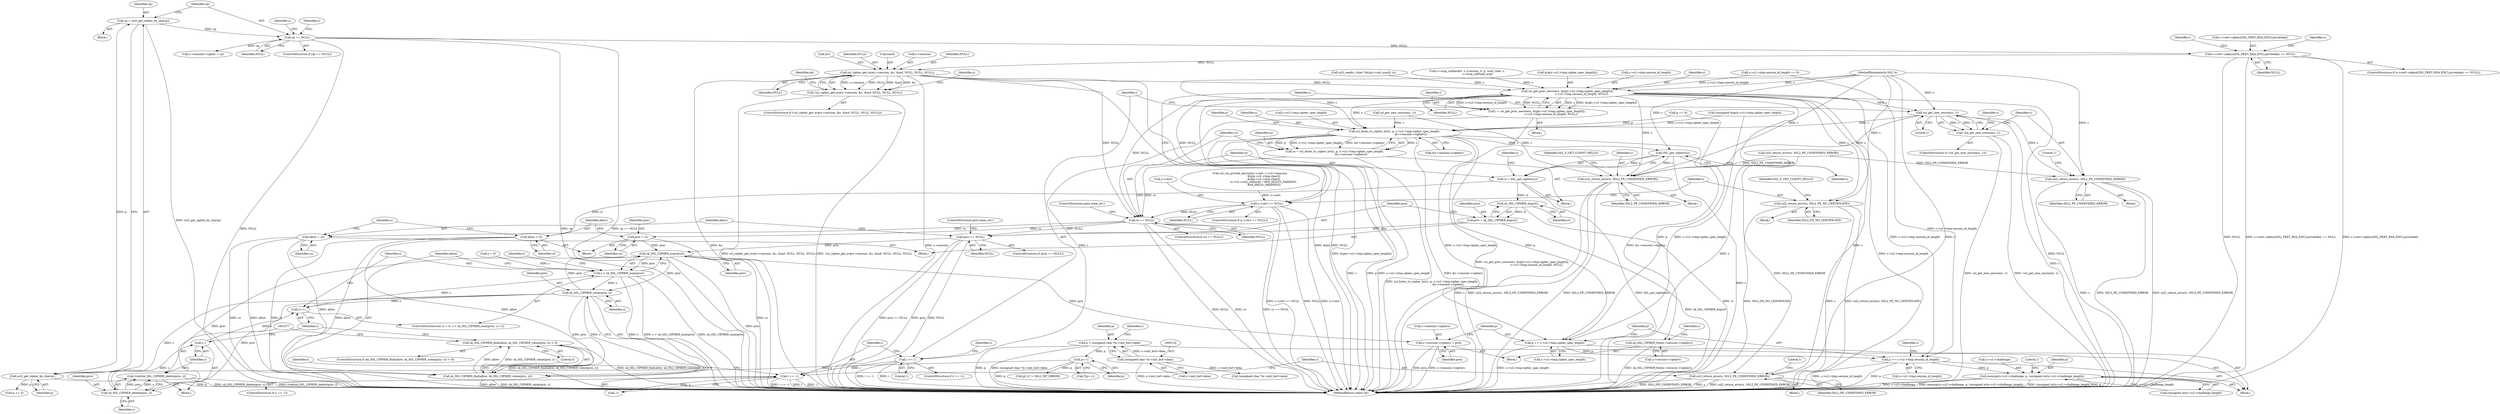 digraph "0_openssl_86f8fb0e344d62454f8daf3e15236b2b59210756_0@array" {
"1000445" [label="(Call,s->cert->pkeys[SSL_PKEY_RSA_ENC].privatekey == NULL)"];
"1000213" [label="(Call,cp == NULL)"];
"1000208" [label="(Call,cp = ssl2_get_cipher_by_char(p))"];
"1000210" [label="(Call,ssl2_get_cipher_by_char(p))"];
"1000183" [label="(Call,p++)"];
"1000129" [label="(Call,p = (unsigned char *)s->init_buf->data)"];
"1000131" [label="(Call,(unsigned char *)s->init_buf->data)"];
"1000526" [label="(Call,ssl_cipher_get_evp(s->session, &c, &md, NULL, NULL, NULL))"];
"1000525" [label="(Call,!ssl_cipher_get_evp(s->session, &c, &md, NULL, NULL, NULL))"];
"1000923" [label="(Call,ssl_get_prev_session(s, &(p[s->s2->tmp.cipher_spec_length]),\n                                 s->s2->tmp.session_id_length, NULL))"];
"1000921" [label="(Call,i = ssl_get_prev_session(s, &(p[s->s2->tmp.cipher_spec_length]),\n                                 s->s2->tmp.session_id_length, NULL))"];
"1000944" [label="(Call,i == 1)"];
"1000955" [label="(Call,i == -1)"];
"1000960" [label="(Call,ssl2_return_error(s, SSL2_PE_UNDEFINED_ERROR))"];
"1000969" [label="(Call,s->cert == NULL)"];
"1001021" [label="(Call,cs == NULL)"];
"1001041" [label="(Call,prio == NULL)"];
"1001062" [label="(Call,sk_SSL_CIPHER_num(prio))"];
"1001060" [label="(Call,z < sk_SSL_CIPHER_num(prio))"];
"1001071" [label="(Call,sk_SSL_CIPHER_value(prio, z))"];
"1001064" [label="(Call,z++)"];
"1001069" [label="(Call,sk_SSL_CIPHER_find(allow, sk_SSL_CIPHER_value(prio, z)))"];
"1001068" [label="(Call,sk_SSL_CIPHER_find(allow, sk_SSL_CIPHER_value(prio, z)) < 0)"];
"1001078" [label="(Call,sk_SSL_CIPHER_delete(prio, z))"];
"1001076" [label="(Call,(void)sk_SSL_CIPHER_delete(prio, z))"];
"1001081" [label="(Call,z--)"];
"1001096" [label="(Call,s->session->ciphers = prio)"];
"1001045" [label="(Call,allow = cs)"];
"1001050" [label="(Call,prio = cs)"];
"1000975" [label="(Call,ssl2_return_error(s, SSL2_PE_NO_CERTIFICATE))"];
"1000986" [label="(Call,ssl_get_new_session(s, 1))"];
"1000985" [label="(Call,!ssl_get_new_session(s, 1))"];
"1000990" [label="(Call,ssl2_return_error(s, SSL2_PE_UNDEFINED_ERROR))"];
"1001004" [label="(Call,ssl_bytes_to_cipher_list(s, p, s->s2->tmp.cipher_spec_length,\n                                      &s->session->ciphers))"];
"1001002" [label="(Call,cs = ssl_bytes_to_cipher_list(s, p, s->s2->tmp.cipher_spec_length,\n                                      &s->session->ciphers))"];
"1001027" [label="(Call,SSL_get_ciphers(s))"];
"1001025" [label="(Call,cl = SSL_get_ciphers(s))"];
"1001038" [label="(Call,sk_SSL_CIPHER_dup(cl))"];
"1001036" [label="(Call,prio = sk_SSL_CIPHER_dup(cl))"];
"1001053" [label="(Call,allow = cl)"];
"1001135" [label="(Call,ssl2_return_error(s, SSL2_PE_UNDEFINED_ERROR))"];
"1001090" [label="(Call,sk_SSL_CIPHER_free(s->session->ciphers))"];
"1001103" [label="(Call,p += s->s2->tmp.cipher_spec_length)"];
"1001112" [label="(Call,p += s->s2->tmp.session_id_length)"];
"1001144" [label="(Call,memcpy(s->s2->challenge, p, (unsigned int)s->s2->challenge_length))"];
"1001071" [label="(Call,sk_SSL_CIPHER_value(prio, z))"];
"1000233" [label="(Call,p += 3)"];
"1000129" [label="(Call,p = (unsigned char *)s->init_buf->data)"];
"1000458" [label="(Identifier,s)"];
"1001053" [label="(Call,allow = cl)"];
"1001067" [label="(ControlStructure,if (sk_SSL_CIPHER_find(allow, sk_SSL_CIPHER_value(prio, z)) < 0))"];
"1000467" [label="(Identifier,i)"];
"1001052" [label="(Identifier,cs)"];
"1001024" [label="(ControlStructure,goto mem_err;)"];
"1000969" [label="(Call,s->cert == NULL)"];
"1001097" [label="(Call,s->session->ciphers)"];
"1000921" [label="(Call,i = ssl_get_prev_session(s, &(p[s->s2->tmp.cipher_spec_length]),\n                                 s->s2->tmp.session_id_length, NULL))"];
"1000117" [label="(MethodParameterIn,SSL *s)"];
"1000992" [label="(Identifier,SSL2_PE_UNDEFINED_ERROR)"];
"1001112" [label="(Call,p += s->s2->tmp.session_id_length)"];
"1001061" [label="(Identifier,z)"];
"1001005" [label="(Identifier,s)"];
"1001090" [label="(Call,sk_SSL_CIPHER_free(s->session->ciphers))"];
"1000935" [label="(Call,s->s2->tmp.session_id_length)"];
"1000975" [label="(Call,ssl2_return_error(s, SSL2_PE_NO_CERTIFICATE))"];
"1000446" [label="(Call,s->cert->pkeys[SSL_PKEY_RSA_ENC].privatekey)"];
"1001007" [label="(Call,s->s2->tmp.cipher_spec_length)"];
"1000954" [label="(ControlStructure,if (i == -1))"];
"1000182" [label="(Call,*(p++))"];
"1000970" [label="(Call,s->cert)"];
"1001056" [label="(ControlStructure,for (z = 0; z < sk_SSL_CIPHER_num(prio); z++))"];
"1001082" [label="(Identifier,z)"];
"1001151" [label="(Call,(unsigned int)s->s2->challenge_length)"];
"1001073" [label="(Identifier,z)"];
"1000527" [label="(Call,s->session)"];
"1000973" [label="(Identifier,NULL)"];
"1001004" [label="(Call,ssl_bytes_to_cipher_list(s, p, s->s2->tmp.cipher_spec_length,\n                                      &s->session->ciphers))"];
"1000985" [label="(Call,!ssl_get_new_session(s, 1))"];
"1000959" [label="(Block,)"];
"1000984" [label="(ControlStructure,if (!ssl_get_new_session(s, 1)))"];
"1000955" [label="(Call,i == -1)"];
"1000977" [label="(Identifier,SSL2_PE_NO_CERTIFICATE)"];
"1001002" [label="(Call,cs = ssl_bytes_to_cipher_list(s, p, s->s2->tmp.cipher_spec_length,\n                                      &s->session->ciphers))"];
"1001089" [label="(Block,)"];
"1001076" [label="(Call,(void)sk_SSL_CIPHER_delete(prio, z))"];
"1001001" [label="(Block,)"];
"1001014" [label="(Call,&s->session->ciphers)"];
"1000944" [label="(Call,i == 1)"];
"1000229" [label="(Identifier,s)"];
"1001065" [label="(Identifier,z)"];
"1000213" [label="(Call,cp == NULL)"];
"1001078" [label="(Call,sk_SSL_CIPHER_delete(prio, z))"];
"1000536" [label="(Identifier,NULL)"];
"1000979" [label="(Identifier,SSL_F_GET_CLIENT_HELLO)"];
"1000212" [label="(ControlStructure,if (cp == NULL))"];
"1000773" [label="(Call,(unsigned long)s->s2->tmp.cipher_spec_length)"];
"1001055" [label="(Identifier,cl)"];
"1001032" [label="(Identifier,s)"];
"1001099" [label="(Identifier,s)"];
"1001049" [label="(Block,)"];
"1000920" [label="(Block,)"];
"1000455" [label="(Identifier,NULL)"];
"1001020" [label="(ControlStructure,if (cs == NULL))"];
"1001003" [label="(Identifier,cs)"];
"1001125" [label="(Identifier,s)"];
"1001026" [label="(Identifier,cl)"];
"1000995" [label="(Literal,1)"];
"1000924" [label="(Identifier,s)"];
"1000211" [label="(Identifier,p)"];
"1001044" [label="(ControlStructure,goto mem_err;)"];
"1001064" [label="(Call,z++)"];
"1001043" [label="(Identifier,NULL)"];
"1001046" [label="(Identifier,allow)"];
"1001025" [label="(Call,cl = SSL_get_ciphers(s))"];
"1000942" [label="(Identifier,NULL)"];
"1001041" [label="(Call,prio == NULL)"];
"1001166" [label="(MethodReturn,static int)"];
"1000922" [label="(Identifier,i)"];
"1001047" [label="(Identifier,cs)"];
"1000468" [label="(Call,ssl_rsa_private_decrypt(s->cert, s->s2->tmp.enc,\n                                &(p[s->s2->tmp.clear]),\n                                &(p[s->s2->tmp.clear]),\n                                (s->s2->ssl2_rollback) ? RSA_SSLV23_PADDING :\n                                RSA_PKCS1_PADDING))"];
"1001038" [label="(Call,sk_SSL_CIPHER_dup(cl))"];
"1000144" [label="(Block,)"];
"1001103" [label="(Call,p += s->s2->tmp.cipher_spec_length)"];
"1001036" [label="(Call,prio = sk_SSL_CIPHER_dup(cl))"];
"1000991" [label="(Identifier,s)"];
"1000226" [label="(Call,s->session->cipher = cp)"];
"1000946" [label="(Literal,1)"];
"1001105" [label="(Call,s->s2->tmp.cipher_spec_length)"];
"1001135" [label="(Call,ssl2_return_error(s, SSL2_PE_UNDEFINED_ERROR))"];
"1000534" [label="(Identifier,NULL)"];
"1001028" [label="(Identifier,s)"];
"1001074" [label="(Literal,0)"];
"1001051" [label="(Identifier,prio)"];
"1000215" [label="(Identifier,NULL)"];
"1000945" [label="(Identifier,i)"];
"1000444" [label="(ControlStructure,if (s->cert->pkeys[SSL_PKEY_RSA_ENC].privatekey == NULL))"];
"1001091" [label="(Call,s->session->ciphers)"];
"1000214" [label="(Identifier,cp)"];
"1000986" [label="(Call,ssl_get_new_session(s, 1))"];
"1000524" [label="(ControlStructure,if (!ssl_cipher_get_evp(s->session, &c, &md, NULL, NULL, NULL)))"];
"1000950" [label="(Identifier,s)"];
"1001050" [label="(Call,prio = cs)"];
"1000824" [label="(Call,ssl2_read(s, (char *)&(p[s->init_num]), n))"];
"1000974" [label="(Block,)"];
"1000960" [label="(Call,ssl2_return_error(s, SSL2_PE_UNDEFINED_ERROR))"];
"1001134" [label="(Block,)"];
"1000130" [label="(Identifier,p)"];
"1000141" [label="(Identifier,s)"];
"1001079" [label="(Identifier,prio)"];
"1000539" [label="(Identifier,s)"];
"1000990" [label="(Call,ssl2_return_error(s, SSL2_PE_UNDEFINED_ERROR))"];
"1001021" [label="(Call,cs == NULL)"];
"1001062" [label="(Call,sk_SSL_CIPHER_num(prio))"];
"1001070" [label="(Identifier,allow)"];
"1000445" [label="(Call,s->cert->pkeys[SSL_PKEY_RSA_ENC].privatekey == NULL)"];
"1000208" [label="(Call,cp = ssl2_get_cipher_by_char(p))"];
"1000183" [label="(Call,p++)"];
"1000976" [label="(Identifier,s)"];
"1001102" [label="(Identifier,prio)"];
"1000210" [label="(Call,ssl2_get_cipher_by_char(p))"];
"1001086" [label="(Identifier,s)"];
"1000988" [label="(Literal,1)"];
"1001150" [label="(Identifier,p)"];
"1000957" [label="(Call,-1)"];
"1001096" [label="(Call,s->session->ciphers = prio)"];
"1000849" [label="(Call,s->msg_callback(0, s->version, 0, p, (size_t)len, s,\n                        s->msg_callback_arg))"];
"1001069" [label="(Call,sk_SSL_CIPHER_find(allow, sk_SSL_CIPHER_value(prio, z)))"];
"1001037" [label="(Identifier,prio)"];
"1001081" [label="(Call,z--)"];
"1001060" [label="(Call,z < sk_SSL_CIPHER_num(prio))"];
"1001063" [label="(Identifier,prio)"];
"1001080" [label="(Identifier,z)"];
"1001006" [label="(Identifier,p)"];
"1000999" [label="(Identifier,s)"];
"1000133" [label="(Call,s->init_buf->data)"];
"1000526" [label="(Call,ssl_cipher_get_evp(s->session, &c, &md, NULL, NULL, NULL))"];
"1000925" [label="(Call,&(p[s->s2->tmp.cipher_spec_length]))"];
"1000989" [label="(Block,)"];
"1000209" [label="(Identifier,cp)"];
"1000943" [label="(ControlStructure,if (i == 1))"];
"1001145" [label="(Call,s->s2->challenge)"];
"1000530" [label="(Call,&c)"];
"1001137" [label="(Identifier,SSL2_PE_UNDEFINED_ERROR)"];
"1000961" [label="(Identifier,s)"];
"1001040" [label="(ControlStructure,if (prio == NULL))"];
"1000897" [label="(Call,s->s2->tmp.session_id_length == 0)"];
"1000987" [label="(Identifier,s)"];
"1001045" [label="(Call,allow = cs)"];
"1000923" [label="(Call,ssl_get_prev_session(s, &(p[s->s2->tmp.cipher_spec_length]),\n                                 s->s2->tmp.session_id_length, NULL))"];
"1000956" [label="(Identifier,i)"];
"1000535" [label="(Identifier,NULL)"];
"1000909" [label="(Call,ssl_get_new_session(s, 1))"];
"1001113" [label="(Identifier,p)"];
"1001114" [label="(Call,s->s2->tmp.session_id_length)"];
"1000525" [label="(Call,!ssl_cipher_get_evp(s->session, &c, &md, NULL, NULL, NULL))"];
"1000965" [label="(Literal,1)"];
"1001023" [label="(Identifier,NULL)"];
"1000657" [label="(Call,ssl2_return_error(s, SSL2_PE_UNDEFINED_ERROR))"];
"1000188" [label="(Call,p[-1] != SSL2_MT_ERROR)"];
"1001027" [label="(Call,SSL_get_ciphers(s))"];
"1000968" [label="(ControlStructure,if (s->cert == NULL))"];
"1000291" [label="(Call,(unsigned char *)s->init_buf->data)"];
"1001039" [label="(Identifier,cl)"];
"1000131" [label="(Call,(unsigned char *)s->init_buf->data)"];
"1001035" [label="(Block,)"];
"1000971" [label="(Identifier,s)"];
"1001144" [label="(Call,memcpy(s->s2->challenge, p, (unsigned int)s->s2->challenge_length))"];
"1001159" [label="(Literal,1)"];
"1001057" [label="(Call,z = 0)"];
"1001139" [label="(Identifier,SSL_F_GET_CLIENT_HELLO)"];
"1001042" [label="(Identifier,prio)"];
"1000962" [label="(Identifier,SSL2_PE_UNDEFINED_ERROR)"];
"1001068" [label="(Call,sk_SSL_CIPHER_find(allow, sk_SSL_CIPHER_value(prio, z)) < 0)"];
"1000118" [label="(Block,)"];
"1000548" [label="(Identifier,ek)"];
"1000863" [label="(Call,p += 9)"];
"1000532" [label="(Call,&md)"];
"1000218" [label="(Identifier,s)"];
"1001075" [label="(Block,)"];
"1001054" [label="(Identifier,allow)"];
"1001136" [label="(Identifier,s)"];
"1001104" [label="(Identifier,p)"];
"1001058" [label="(Identifier,z)"];
"1001022" [label="(Identifier,cs)"];
"1001072" [label="(Identifier,prio)"];
"1000184" [label="(Identifier,p)"];
"1000445" -> "1000444"  [label="AST: "];
"1000445" -> "1000455"  [label="CFG: "];
"1000446" -> "1000445"  [label="AST: "];
"1000455" -> "1000445"  [label="AST: "];
"1000458" -> "1000445"  [label="CFG: "];
"1000467" -> "1000445"  [label="CFG: "];
"1000445" -> "1001166"  [label="DDG: NULL"];
"1000445" -> "1001166"  [label="DDG: s->cert->pkeys[SSL_PKEY_RSA_ENC].privatekey"];
"1000445" -> "1001166"  [label="DDG: s->cert->pkeys[SSL_PKEY_RSA_ENC].privatekey == NULL"];
"1000213" -> "1000445"  [label="DDG: NULL"];
"1000445" -> "1000526"  [label="DDG: NULL"];
"1000213" -> "1000212"  [label="AST: "];
"1000213" -> "1000215"  [label="CFG: "];
"1000214" -> "1000213"  [label="AST: "];
"1000215" -> "1000213"  [label="AST: "];
"1000218" -> "1000213"  [label="CFG: "];
"1000229" -> "1000213"  [label="CFG: "];
"1000213" -> "1001166"  [label="DDG: cp"];
"1000213" -> "1001166"  [label="DDG: cp == NULL"];
"1000213" -> "1001166"  [label="DDG: NULL"];
"1000208" -> "1000213"  [label="DDG: cp"];
"1000213" -> "1000226"  [label="DDG: cp"];
"1000208" -> "1000144"  [label="AST: "];
"1000208" -> "1000210"  [label="CFG: "];
"1000209" -> "1000208"  [label="AST: "];
"1000210" -> "1000208"  [label="AST: "];
"1000214" -> "1000208"  [label="CFG: "];
"1000208" -> "1001166"  [label="DDG: ssl2_get_cipher_by_char(p)"];
"1000210" -> "1000208"  [label="DDG: p"];
"1000210" -> "1000211"  [label="CFG: "];
"1000211" -> "1000210"  [label="AST: "];
"1000210" -> "1001166"  [label="DDG: p"];
"1000183" -> "1000210"  [label="DDG: p"];
"1000210" -> "1000233"  [label="DDG: p"];
"1000183" -> "1000182"  [label="AST: "];
"1000183" -> "1000184"  [label="CFG: "];
"1000184" -> "1000183"  [label="AST: "];
"1000182" -> "1000183"  [label="CFG: "];
"1000183" -> "1001166"  [label="DDG: p"];
"1000129" -> "1000183"  [label="DDG: p"];
"1000183" -> "1000188"  [label="DDG: p"];
"1000129" -> "1000118"  [label="AST: "];
"1000129" -> "1000131"  [label="CFG: "];
"1000130" -> "1000129"  [label="AST: "];
"1000131" -> "1000129"  [label="AST: "];
"1000141" -> "1000129"  [label="CFG: "];
"1000129" -> "1001166"  [label="DDG: p"];
"1000129" -> "1001166"  [label="DDG: (unsigned char *)s->init_buf->data"];
"1000131" -> "1000129"  [label="DDG: s->init_buf->data"];
"1000131" -> "1000133"  [label="CFG: "];
"1000132" -> "1000131"  [label="AST: "];
"1000133" -> "1000131"  [label="AST: "];
"1000131" -> "1001166"  [label="DDG: s->init_buf->data"];
"1000131" -> "1000291"  [label="DDG: s->init_buf->data"];
"1000526" -> "1000525"  [label="AST: "];
"1000526" -> "1000536"  [label="CFG: "];
"1000527" -> "1000526"  [label="AST: "];
"1000530" -> "1000526"  [label="AST: "];
"1000532" -> "1000526"  [label="AST: "];
"1000534" -> "1000526"  [label="AST: "];
"1000535" -> "1000526"  [label="AST: "];
"1000536" -> "1000526"  [label="AST: "];
"1000525" -> "1000526"  [label="CFG: "];
"1000526" -> "1001166"  [label="DDG: NULL"];
"1000526" -> "1001166"  [label="DDG: &c"];
"1000526" -> "1001166"  [label="DDG: s->session"];
"1000526" -> "1001166"  [label="DDG: &md"];
"1000526" -> "1000525"  [label="DDG: s->session"];
"1000526" -> "1000525"  [label="DDG: NULL"];
"1000526" -> "1000525"  [label="DDG: &md"];
"1000526" -> "1000525"  [label="DDG: &c"];
"1000526" -> "1000923"  [label="DDG: NULL"];
"1000526" -> "1001021"  [label="DDG: NULL"];
"1000525" -> "1000524"  [label="AST: "];
"1000539" -> "1000525"  [label="CFG: "];
"1000548" -> "1000525"  [label="CFG: "];
"1000525" -> "1001166"  [label="DDG: !ssl_cipher_get_evp(s->session, &c, &md, NULL, NULL, NULL)"];
"1000525" -> "1001166"  [label="DDG: ssl_cipher_get_evp(s->session, &c, &md, NULL, NULL, NULL)"];
"1000923" -> "1000921"  [label="AST: "];
"1000923" -> "1000942"  [label="CFG: "];
"1000924" -> "1000923"  [label="AST: "];
"1000925" -> "1000923"  [label="AST: "];
"1000935" -> "1000923"  [label="AST: "];
"1000942" -> "1000923"  [label="AST: "];
"1000921" -> "1000923"  [label="CFG: "];
"1000923" -> "1001166"  [label="DDG: s->s2->tmp.session_id_length"];
"1000923" -> "1001166"  [label="DDG: NULL"];
"1000923" -> "1001166"  [label="DDG: &(p[s->s2->tmp.cipher_spec_length])"];
"1000923" -> "1001166"  [label="DDG: s"];
"1000923" -> "1000921"  [label="DDG: s"];
"1000923" -> "1000921"  [label="DDG: &(p[s->s2->tmp.cipher_spec_length])"];
"1000923" -> "1000921"  [label="DDG: s->s2->tmp.session_id_length"];
"1000923" -> "1000921"  [label="DDG: NULL"];
"1000849" -> "1000923"  [label="DDG: s"];
"1000824" -> "1000923"  [label="DDG: s"];
"1000117" -> "1000923"  [label="DDG: s"];
"1000897" -> "1000923"  [label="DDG: s->s2->tmp.session_id_length"];
"1000923" -> "1000960"  [label="DDG: s"];
"1000923" -> "1000969"  [label="DDG: NULL"];
"1000923" -> "1000975"  [label="DDG: s"];
"1000923" -> "1000986"  [label="DDG: s"];
"1000923" -> "1001004"  [label="DDG: s"];
"1000923" -> "1001021"  [label="DDG: NULL"];
"1000923" -> "1001112"  [label="DDG: s->s2->tmp.session_id_length"];
"1000923" -> "1001135"  [label="DDG: s"];
"1000921" -> "1000920"  [label="AST: "];
"1000922" -> "1000921"  [label="AST: "];
"1000945" -> "1000921"  [label="CFG: "];
"1000921" -> "1001166"  [label="DDG: ssl_get_prev_session(s, &(p[s->s2->tmp.cipher_spec_length]),\n                                 s->s2->tmp.session_id_length, NULL)"];
"1000921" -> "1000944"  [label="DDG: i"];
"1000944" -> "1000943"  [label="AST: "];
"1000944" -> "1000946"  [label="CFG: "];
"1000945" -> "1000944"  [label="AST: "];
"1000946" -> "1000944"  [label="AST: "];
"1000950" -> "1000944"  [label="CFG: "];
"1000956" -> "1000944"  [label="CFG: "];
"1000944" -> "1001166"  [label="DDG: i == 1"];
"1000944" -> "1001166"  [label="DDG: i"];
"1000944" -> "1000955"  [label="DDG: i"];
"1000955" -> "1000954"  [label="AST: "];
"1000955" -> "1000957"  [label="CFG: "];
"1000956" -> "1000955"  [label="AST: "];
"1000957" -> "1000955"  [label="AST: "];
"1000961" -> "1000955"  [label="CFG: "];
"1000971" -> "1000955"  [label="CFG: "];
"1000955" -> "1001166"  [label="DDG: -1"];
"1000955" -> "1001166"  [label="DDG: i == -1"];
"1000955" -> "1001166"  [label="DDG: i"];
"1000957" -> "1000955"  [label="DDG: 1"];
"1000960" -> "1000959"  [label="AST: "];
"1000960" -> "1000962"  [label="CFG: "];
"1000961" -> "1000960"  [label="AST: "];
"1000962" -> "1000960"  [label="AST: "];
"1000965" -> "1000960"  [label="CFG: "];
"1000960" -> "1001166"  [label="DDG: SSL2_PE_UNDEFINED_ERROR"];
"1000960" -> "1001166"  [label="DDG: s"];
"1000960" -> "1001166"  [label="DDG: ssl2_return_error(s, SSL2_PE_UNDEFINED_ERROR)"];
"1000117" -> "1000960"  [label="DDG: s"];
"1000657" -> "1000960"  [label="DDG: SSL2_PE_UNDEFINED_ERROR"];
"1000969" -> "1000968"  [label="AST: "];
"1000969" -> "1000973"  [label="CFG: "];
"1000970" -> "1000969"  [label="AST: "];
"1000973" -> "1000969"  [label="AST: "];
"1000976" -> "1000969"  [label="CFG: "];
"1000987" -> "1000969"  [label="CFG: "];
"1000969" -> "1001166"  [label="DDG: s->cert == NULL"];
"1000969" -> "1001166"  [label="DDG: NULL"];
"1000969" -> "1001166"  [label="DDG: s->cert"];
"1000468" -> "1000969"  [label="DDG: s->cert"];
"1000969" -> "1001021"  [label="DDG: NULL"];
"1001021" -> "1001020"  [label="AST: "];
"1001021" -> "1001023"  [label="CFG: "];
"1001022" -> "1001021"  [label="AST: "];
"1001023" -> "1001021"  [label="AST: "];
"1001024" -> "1001021"  [label="CFG: "];
"1001026" -> "1001021"  [label="CFG: "];
"1001021" -> "1001166"  [label="DDG: cs == NULL"];
"1001021" -> "1001166"  [label="DDG: NULL"];
"1001021" -> "1001166"  [label="DDG: cs"];
"1001002" -> "1001021"  [label="DDG: cs"];
"1001021" -> "1001041"  [label="DDG: NULL"];
"1001021" -> "1001045"  [label="DDG: cs"];
"1001021" -> "1001050"  [label="DDG: cs"];
"1001041" -> "1001040"  [label="AST: "];
"1001041" -> "1001043"  [label="CFG: "];
"1001042" -> "1001041"  [label="AST: "];
"1001043" -> "1001041"  [label="AST: "];
"1001044" -> "1001041"  [label="CFG: "];
"1001046" -> "1001041"  [label="CFG: "];
"1001041" -> "1001166"  [label="DDG: prio == NULL"];
"1001041" -> "1001166"  [label="DDG: prio"];
"1001041" -> "1001166"  [label="DDG: NULL"];
"1001036" -> "1001041"  [label="DDG: prio"];
"1001041" -> "1001062"  [label="DDG: prio"];
"1001062" -> "1001060"  [label="AST: "];
"1001062" -> "1001063"  [label="CFG: "];
"1001063" -> "1001062"  [label="AST: "];
"1001060" -> "1001062"  [label="CFG: "];
"1001062" -> "1001166"  [label="DDG: prio"];
"1001062" -> "1001060"  [label="DDG: prio"];
"1001050" -> "1001062"  [label="DDG: prio"];
"1001071" -> "1001062"  [label="DDG: prio"];
"1001078" -> "1001062"  [label="DDG: prio"];
"1001062" -> "1001071"  [label="DDG: prio"];
"1001062" -> "1001096"  [label="DDG: prio"];
"1001060" -> "1001056"  [label="AST: "];
"1001061" -> "1001060"  [label="AST: "];
"1001070" -> "1001060"  [label="CFG: "];
"1001086" -> "1001060"  [label="CFG: "];
"1001060" -> "1001166"  [label="DDG: sk_SSL_CIPHER_num(prio)"];
"1001060" -> "1001166"  [label="DDG: z"];
"1001060" -> "1001166"  [label="DDG: z < sk_SSL_CIPHER_num(prio)"];
"1001057" -> "1001060"  [label="DDG: z"];
"1001064" -> "1001060"  [label="DDG: z"];
"1001060" -> "1001071"  [label="DDG: z"];
"1001071" -> "1001069"  [label="AST: "];
"1001071" -> "1001073"  [label="CFG: "];
"1001072" -> "1001071"  [label="AST: "];
"1001073" -> "1001071"  [label="AST: "];
"1001069" -> "1001071"  [label="CFG: "];
"1001071" -> "1001064"  [label="DDG: z"];
"1001071" -> "1001069"  [label="DDG: prio"];
"1001071" -> "1001069"  [label="DDG: z"];
"1001071" -> "1001078"  [label="DDG: prio"];
"1001071" -> "1001078"  [label="DDG: z"];
"1001064" -> "1001056"  [label="AST: "];
"1001064" -> "1001065"  [label="CFG: "];
"1001065" -> "1001064"  [label="AST: "];
"1001061" -> "1001064"  [label="CFG: "];
"1001081" -> "1001064"  [label="DDG: z"];
"1001069" -> "1001068"  [label="AST: "];
"1001070" -> "1001069"  [label="AST: "];
"1001074" -> "1001069"  [label="CFG: "];
"1001069" -> "1001166"  [label="DDG: allow"];
"1001069" -> "1001166"  [label="DDG: sk_SSL_CIPHER_value(prio, z)"];
"1001069" -> "1001068"  [label="DDG: allow"];
"1001069" -> "1001068"  [label="DDG: sk_SSL_CIPHER_value(prio, z)"];
"1001053" -> "1001069"  [label="DDG: allow"];
"1001045" -> "1001069"  [label="DDG: allow"];
"1001068" -> "1001067"  [label="AST: "];
"1001068" -> "1001074"  [label="CFG: "];
"1001074" -> "1001068"  [label="AST: "];
"1001077" -> "1001068"  [label="CFG: "];
"1001065" -> "1001068"  [label="CFG: "];
"1001068" -> "1001166"  [label="DDG: sk_SSL_CIPHER_find(allow, sk_SSL_CIPHER_value(prio, z))"];
"1001068" -> "1001166"  [label="DDG: sk_SSL_CIPHER_find(allow, sk_SSL_CIPHER_value(prio, z)) < 0"];
"1001078" -> "1001076"  [label="AST: "];
"1001078" -> "1001080"  [label="CFG: "];
"1001079" -> "1001078"  [label="AST: "];
"1001080" -> "1001078"  [label="AST: "];
"1001076" -> "1001078"  [label="CFG: "];
"1001078" -> "1001076"  [label="DDG: prio"];
"1001078" -> "1001076"  [label="DDG: z"];
"1001078" -> "1001081"  [label="DDG: z"];
"1001076" -> "1001075"  [label="AST: "];
"1001077" -> "1001076"  [label="AST: "];
"1001082" -> "1001076"  [label="CFG: "];
"1001076" -> "1001166"  [label="DDG: sk_SSL_CIPHER_delete(prio, z)"];
"1001076" -> "1001166"  [label="DDG: (void)sk_SSL_CIPHER_delete(prio, z)"];
"1001081" -> "1001075"  [label="AST: "];
"1001081" -> "1001082"  [label="CFG: "];
"1001082" -> "1001081"  [label="AST: "];
"1001065" -> "1001081"  [label="CFG: "];
"1001096" -> "1001089"  [label="AST: "];
"1001096" -> "1001102"  [label="CFG: "];
"1001097" -> "1001096"  [label="AST: "];
"1001102" -> "1001096"  [label="AST: "];
"1001104" -> "1001096"  [label="CFG: "];
"1001096" -> "1001166"  [label="DDG: s->session->ciphers"];
"1001096" -> "1001166"  [label="DDG: prio"];
"1001045" -> "1001035"  [label="AST: "];
"1001045" -> "1001047"  [label="CFG: "];
"1001046" -> "1001045"  [label="AST: "];
"1001047" -> "1001045"  [label="AST: "];
"1001058" -> "1001045"  [label="CFG: "];
"1001045" -> "1001166"  [label="DDG: cs"];
"1001045" -> "1001166"  [label="DDG: allow"];
"1001050" -> "1001049"  [label="AST: "];
"1001050" -> "1001052"  [label="CFG: "];
"1001051" -> "1001050"  [label="AST: "];
"1001052" -> "1001050"  [label="AST: "];
"1001054" -> "1001050"  [label="CFG: "];
"1001050" -> "1001166"  [label="DDG: cs"];
"1000975" -> "1000974"  [label="AST: "];
"1000975" -> "1000977"  [label="CFG: "];
"1000976" -> "1000975"  [label="AST: "];
"1000977" -> "1000975"  [label="AST: "];
"1000979" -> "1000975"  [label="CFG: "];
"1000975" -> "1001166"  [label="DDG: ssl2_return_error(s, SSL2_PE_NO_CERTIFICATE)"];
"1000975" -> "1001166"  [label="DDG: SSL2_PE_NO_CERTIFICATE"];
"1000975" -> "1001166"  [label="DDG: s"];
"1000117" -> "1000975"  [label="DDG: s"];
"1000986" -> "1000985"  [label="AST: "];
"1000986" -> "1000988"  [label="CFG: "];
"1000987" -> "1000986"  [label="AST: "];
"1000988" -> "1000986"  [label="AST: "];
"1000985" -> "1000986"  [label="CFG: "];
"1000986" -> "1001166"  [label="DDG: s"];
"1000986" -> "1000985"  [label="DDG: s"];
"1000986" -> "1000985"  [label="DDG: 1"];
"1000117" -> "1000986"  [label="DDG: s"];
"1000986" -> "1000990"  [label="DDG: s"];
"1000986" -> "1001004"  [label="DDG: s"];
"1000986" -> "1001135"  [label="DDG: s"];
"1000985" -> "1000984"  [label="AST: "];
"1000991" -> "1000985"  [label="CFG: "];
"1000999" -> "1000985"  [label="CFG: "];
"1000985" -> "1001166"  [label="DDG: ssl_get_new_session(s, 1)"];
"1000985" -> "1001166"  [label="DDG: !ssl_get_new_session(s, 1)"];
"1000990" -> "1000989"  [label="AST: "];
"1000990" -> "1000992"  [label="CFG: "];
"1000991" -> "1000990"  [label="AST: "];
"1000992" -> "1000990"  [label="AST: "];
"1000995" -> "1000990"  [label="CFG: "];
"1000990" -> "1001166"  [label="DDG: s"];
"1000990" -> "1001166"  [label="DDG: SSL2_PE_UNDEFINED_ERROR"];
"1000990" -> "1001166"  [label="DDG: ssl2_return_error(s, SSL2_PE_UNDEFINED_ERROR)"];
"1000117" -> "1000990"  [label="DDG: s"];
"1000657" -> "1000990"  [label="DDG: SSL2_PE_UNDEFINED_ERROR"];
"1001004" -> "1001002"  [label="AST: "];
"1001004" -> "1001014"  [label="CFG: "];
"1001005" -> "1001004"  [label="AST: "];
"1001006" -> "1001004"  [label="AST: "];
"1001007" -> "1001004"  [label="AST: "];
"1001014" -> "1001004"  [label="AST: "];
"1001002" -> "1001004"  [label="CFG: "];
"1001004" -> "1001166"  [label="DDG: s->s2->tmp.cipher_spec_length"];
"1001004" -> "1001166"  [label="DDG: &s->session->ciphers"];
"1001004" -> "1001166"  [label="DDG: s"];
"1001004" -> "1001166"  [label="DDG: p"];
"1001004" -> "1001002"  [label="DDG: s"];
"1001004" -> "1001002"  [label="DDG: p"];
"1001004" -> "1001002"  [label="DDG: s->s2->tmp.cipher_spec_length"];
"1001004" -> "1001002"  [label="DDG: &s->session->ciphers"];
"1000909" -> "1001004"  [label="DDG: s"];
"1000117" -> "1001004"  [label="DDG: s"];
"1000863" -> "1001004"  [label="DDG: p"];
"1000773" -> "1001004"  [label="DDG: s->s2->tmp.cipher_spec_length"];
"1001004" -> "1001027"  [label="DDG: s"];
"1001004" -> "1001090"  [label="DDG: &s->session->ciphers"];
"1001004" -> "1001103"  [label="DDG: s->s2->tmp.cipher_spec_length"];
"1001004" -> "1001103"  [label="DDG: p"];
"1001002" -> "1001001"  [label="AST: "];
"1001003" -> "1001002"  [label="AST: "];
"1001022" -> "1001002"  [label="CFG: "];
"1001002" -> "1001166"  [label="DDG: ssl_bytes_to_cipher_list(s, p, s->s2->tmp.cipher_spec_length,\n                                      &s->session->ciphers)"];
"1001027" -> "1001025"  [label="AST: "];
"1001027" -> "1001028"  [label="CFG: "];
"1001028" -> "1001027"  [label="AST: "];
"1001025" -> "1001027"  [label="CFG: "];
"1001027" -> "1001166"  [label="DDG: s"];
"1001027" -> "1001025"  [label="DDG: s"];
"1000117" -> "1001027"  [label="DDG: s"];
"1001027" -> "1001135"  [label="DDG: s"];
"1001025" -> "1001001"  [label="AST: "];
"1001026" -> "1001025"  [label="AST: "];
"1001032" -> "1001025"  [label="CFG: "];
"1001025" -> "1001166"  [label="DDG: SSL_get_ciphers(s)"];
"1001025" -> "1001038"  [label="DDG: cl"];
"1001025" -> "1001053"  [label="DDG: cl"];
"1001038" -> "1001036"  [label="AST: "];
"1001038" -> "1001039"  [label="CFG: "];
"1001039" -> "1001038"  [label="AST: "];
"1001036" -> "1001038"  [label="CFG: "];
"1001038" -> "1001166"  [label="DDG: cl"];
"1001038" -> "1001036"  [label="DDG: cl"];
"1001036" -> "1001035"  [label="AST: "];
"1001037" -> "1001036"  [label="AST: "];
"1001042" -> "1001036"  [label="CFG: "];
"1001036" -> "1001166"  [label="DDG: sk_SSL_CIPHER_dup(cl)"];
"1001053" -> "1001049"  [label="AST: "];
"1001053" -> "1001055"  [label="CFG: "];
"1001054" -> "1001053"  [label="AST: "];
"1001055" -> "1001053"  [label="AST: "];
"1001058" -> "1001053"  [label="CFG: "];
"1001053" -> "1001166"  [label="DDG: cl"];
"1001053" -> "1001166"  [label="DDG: allow"];
"1001135" -> "1001134"  [label="AST: "];
"1001135" -> "1001137"  [label="CFG: "];
"1001136" -> "1001135"  [label="AST: "];
"1001137" -> "1001135"  [label="AST: "];
"1001139" -> "1001135"  [label="CFG: "];
"1001135" -> "1001166"  [label="DDG: ssl2_return_error(s, SSL2_PE_UNDEFINED_ERROR)"];
"1001135" -> "1001166"  [label="DDG: SSL2_PE_UNDEFINED_ERROR"];
"1001135" -> "1001166"  [label="DDG: s"];
"1000909" -> "1001135"  [label="DDG: s"];
"1000117" -> "1001135"  [label="DDG: s"];
"1000657" -> "1001135"  [label="DDG: SSL2_PE_UNDEFINED_ERROR"];
"1001090" -> "1001089"  [label="AST: "];
"1001090" -> "1001091"  [label="CFG: "];
"1001091" -> "1001090"  [label="AST: "];
"1001099" -> "1001090"  [label="CFG: "];
"1001090" -> "1001166"  [label="DDG: sk_SSL_CIPHER_free(s->session->ciphers)"];
"1001103" -> "1000118"  [label="AST: "];
"1001103" -> "1001105"  [label="CFG: "];
"1001104" -> "1001103"  [label="AST: "];
"1001105" -> "1001103"  [label="AST: "];
"1001113" -> "1001103"  [label="CFG: "];
"1001103" -> "1001166"  [label="DDG: s->s2->tmp.cipher_spec_length"];
"1000773" -> "1001103"  [label="DDG: s->s2->tmp.cipher_spec_length"];
"1000863" -> "1001103"  [label="DDG: p"];
"1001103" -> "1001112"  [label="DDG: p"];
"1001112" -> "1000118"  [label="AST: "];
"1001112" -> "1001114"  [label="CFG: "];
"1001113" -> "1001112"  [label="AST: "];
"1001114" -> "1001112"  [label="AST: "];
"1001125" -> "1001112"  [label="CFG: "];
"1001112" -> "1001166"  [label="DDG: p"];
"1001112" -> "1001166"  [label="DDG: s->s2->tmp.session_id_length"];
"1000897" -> "1001112"  [label="DDG: s->s2->tmp.session_id_length"];
"1001112" -> "1001144"  [label="DDG: p"];
"1001144" -> "1000118"  [label="AST: "];
"1001144" -> "1001151"  [label="CFG: "];
"1001145" -> "1001144"  [label="AST: "];
"1001150" -> "1001144"  [label="AST: "];
"1001151" -> "1001144"  [label="AST: "];
"1001159" -> "1001144"  [label="CFG: "];
"1001144" -> "1001166"  [label="DDG: (unsigned int)s->s2->challenge_length"];
"1001144" -> "1001166"  [label="DDG: p"];
"1001144" -> "1001166"  [label="DDG: s->s2->challenge"];
"1001144" -> "1001166"  [label="DDG: memcpy(s->s2->challenge, p, (unsigned int)s->s2->challenge_length)"];
"1001151" -> "1001144"  [label="DDG: s->s2->challenge_length"];
}
